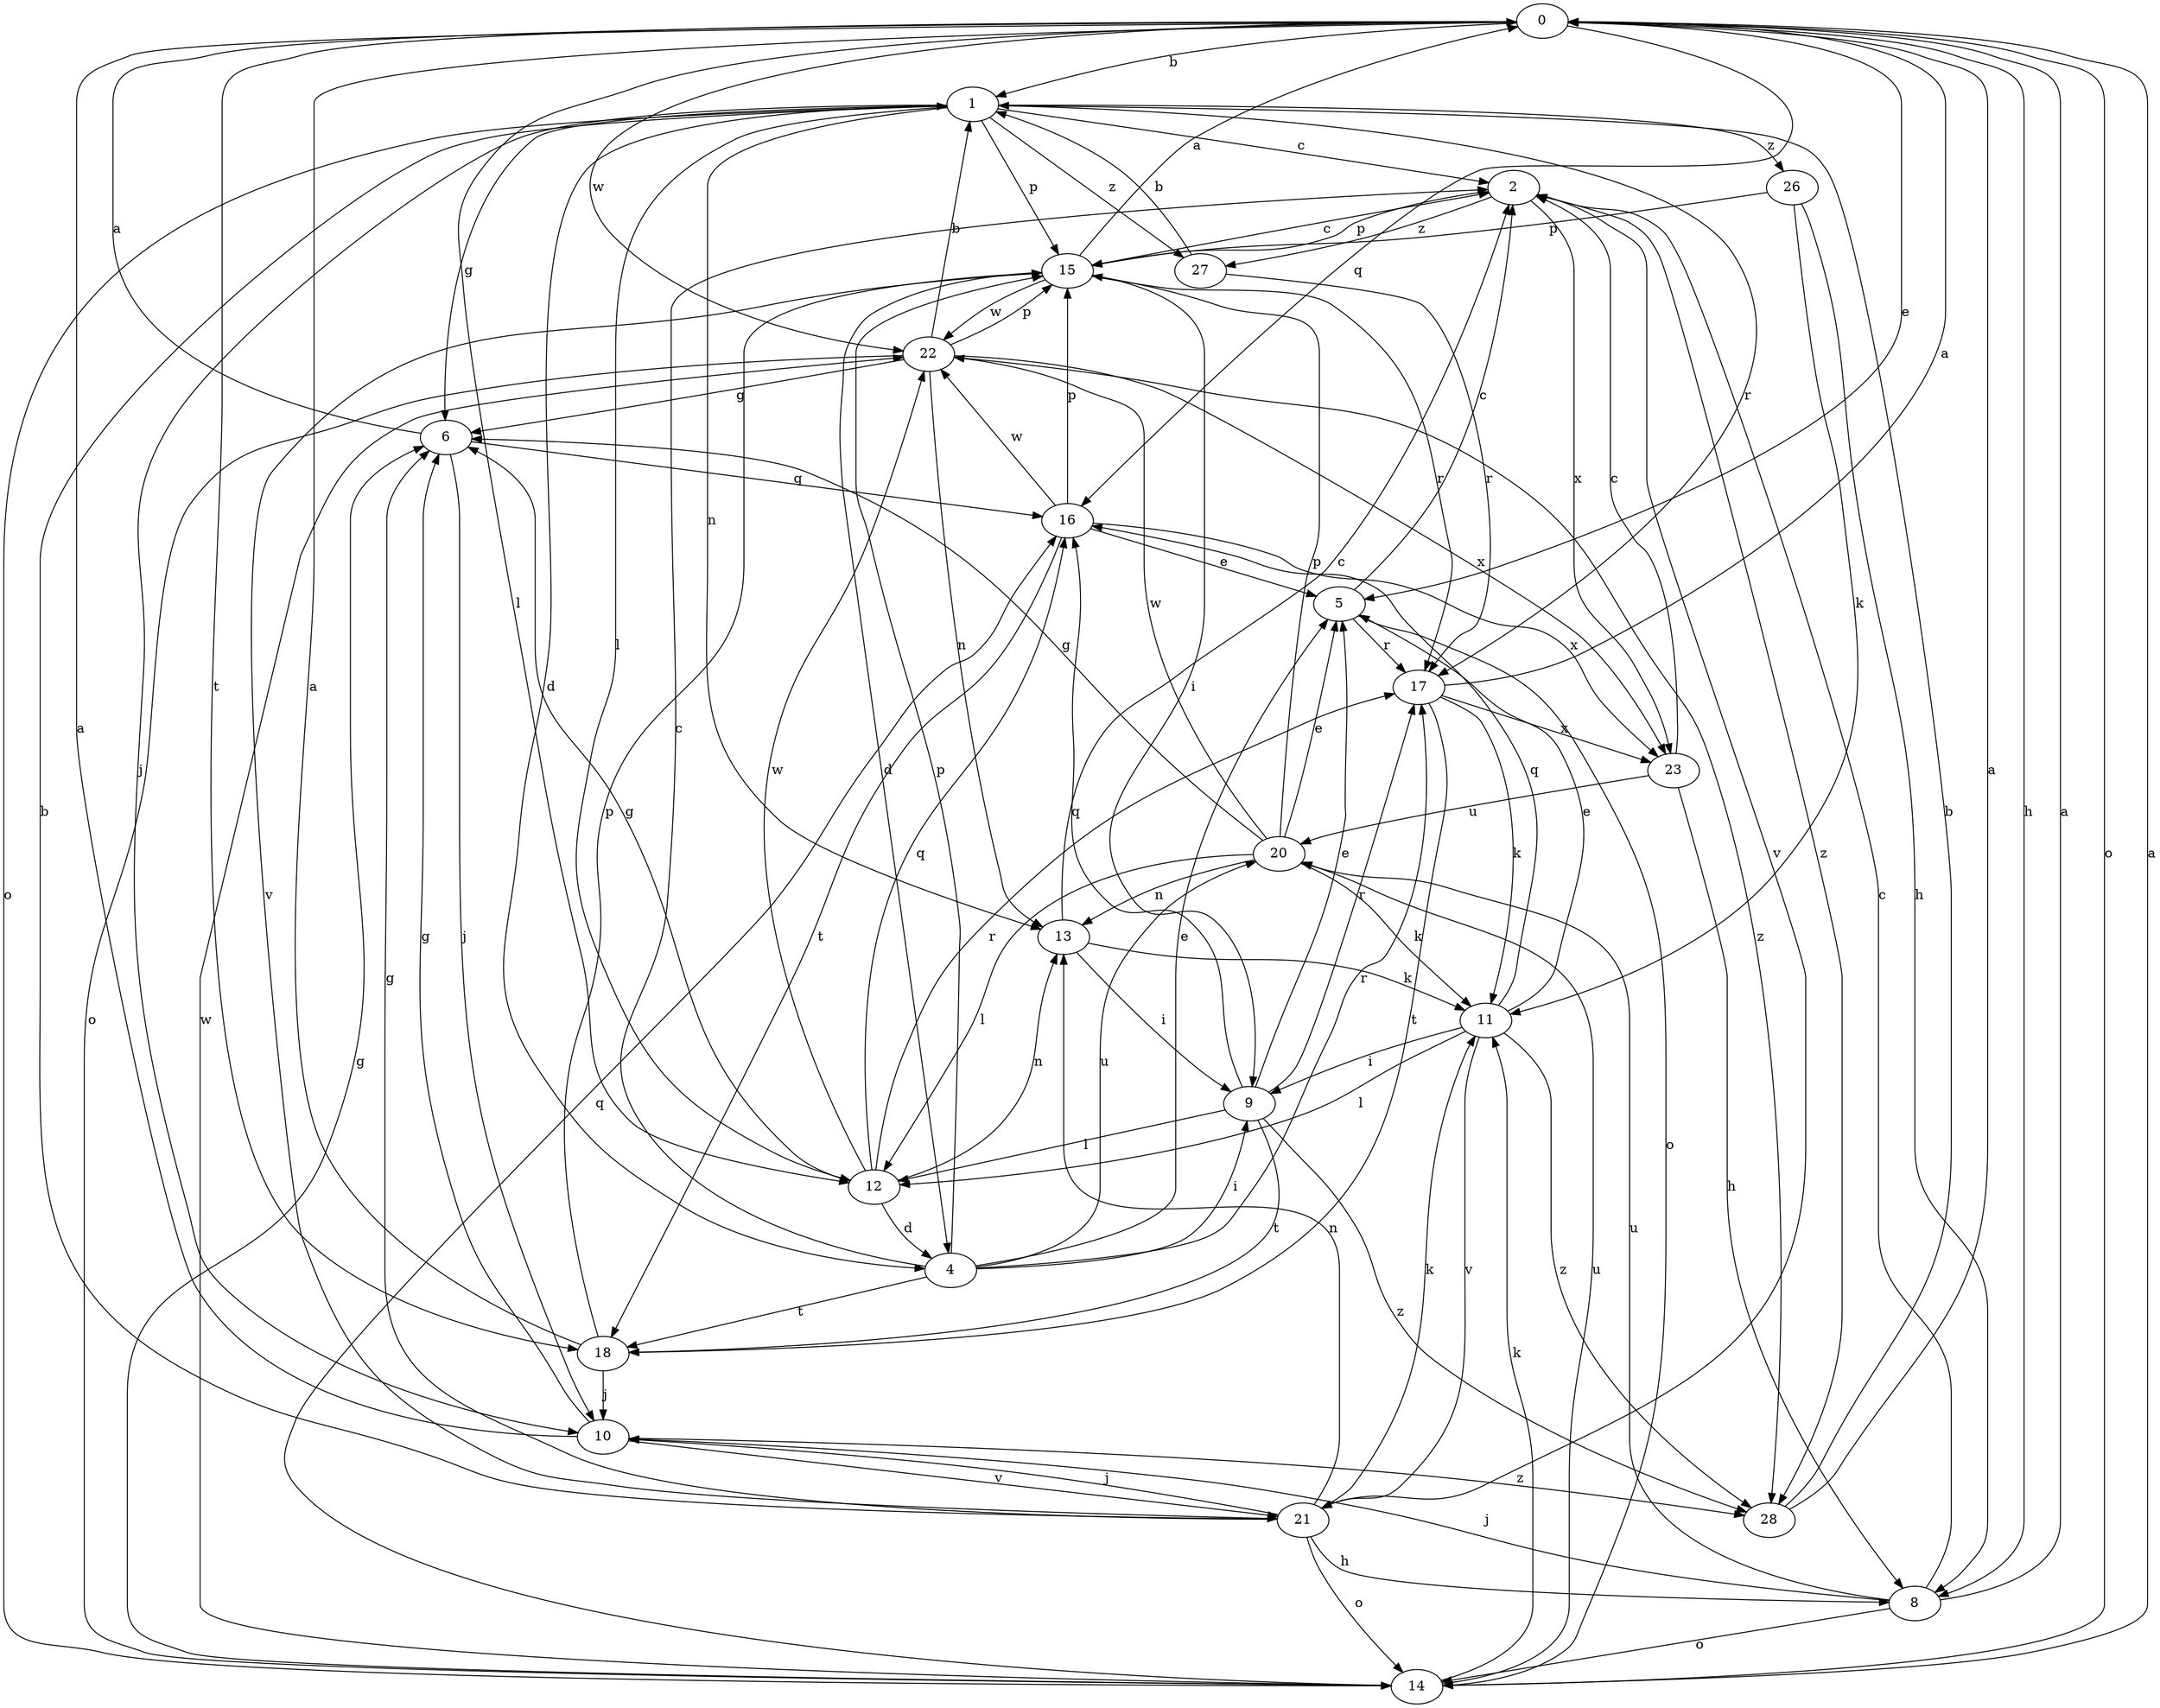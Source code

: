 strict digraph  {
0;
1;
2;
4;
5;
6;
8;
9;
10;
11;
12;
13;
14;
15;
16;
17;
18;
20;
21;
22;
23;
26;
27;
28;
0 -> 1  [label=b];
0 -> 5  [label=e];
0 -> 8  [label=h];
0 -> 12  [label=l];
0 -> 14  [label=o];
0 -> 16  [label=q];
0 -> 18  [label=t];
0 -> 22  [label=w];
1 -> 2  [label=c];
1 -> 4  [label=d];
1 -> 6  [label=g];
1 -> 10  [label=j];
1 -> 12  [label=l];
1 -> 13  [label=n];
1 -> 14  [label=o];
1 -> 15  [label=p];
1 -> 17  [label=r];
1 -> 26  [label=z];
1 -> 27  [label=z];
2 -> 15  [label=p];
2 -> 21  [label=v];
2 -> 23  [label=x];
2 -> 27  [label=z];
2 -> 28  [label=z];
4 -> 2  [label=c];
4 -> 5  [label=e];
4 -> 9  [label=i];
4 -> 15  [label=p];
4 -> 17  [label=r];
4 -> 18  [label=t];
4 -> 20  [label=u];
5 -> 2  [label=c];
5 -> 14  [label=o];
5 -> 17  [label=r];
6 -> 0  [label=a];
6 -> 10  [label=j];
6 -> 16  [label=q];
8 -> 0  [label=a];
8 -> 2  [label=c];
8 -> 10  [label=j];
8 -> 14  [label=o];
8 -> 20  [label=u];
9 -> 5  [label=e];
9 -> 12  [label=l];
9 -> 16  [label=q];
9 -> 17  [label=r];
9 -> 18  [label=t];
9 -> 28  [label=z];
10 -> 0  [label=a];
10 -> 6  [label=g];
10 -> 21  [label=v];
10 -> 28  [label=z];
11 -> 5  [label=e];
11 -> 9  [label=i];
11 -> 12  [label=l];
11 -> 16  [label=q];
11 -> 21  [label=v];
11 -> 28  [label=z];
12 -> 4  [label=d];
12 -> 6  [label=g];
12 -> 13  [label=n];
12 -> 16  [label=q];
12 -> 17  [label=r];
12 -> 22  [label=w];
13 -> 2  [label=c];
13 -> 9  [label=i];
13 -> 11  [label=k];
14 -> 0  [label=a];
14 -> 6  [label=g];
14 -> 11  [label=k];
14 -> 16  [label=q];
14 -> 20  [label=u];
14 -> 22  [label=w];
15 -> 0  [label=a];
15 -> 2  [label=c];
15 -> 4  [label=d];
15 -> 9  [label=i];
15 -> 17  [label=r];
15 -> 21  [label=v];
15 -> 22  [label=w];
16 -> 5  [label=e];
16 -> 15  [label=p];
16 -> 18  [label=t];
16 -> 22  [label=w];
16 -> 23  [label=x];
17 -> 0  [label=a];
17 -> 11  [label=k];
17 -> 18  [label=t];
17 -> 23  [label=x];
18 -> 0  [label=a];
18 -> 10  [label=j];
18 -> 15  [label=p];
20 -> 5  [label=e];
20 -> 6  [label=g];
20 -> 11  [label=k];
20 -> 12  [label=l];
20 -> 13  [label=n];
20 -> 15  [label=p];
20 -> 22  [label=w];
21 -> 1  [label=b];
21 -> 6  [label=g];
21 -> 8  [label=h];
21 -> 10  [label=j];
21 -> 11  [label=k];
21 -> 13  [label=n];
21 -> 14  [label=o];
22 -> 1  [label=b];
22 -> 6  [label=g];
22 -> 13  [label=n];
22 -> 14  [label=o];
22 -> 15  [label=p];
22 -> 23  [label=x];
22 -> 28  [label=z];
23 -> 2  [label=c];
23 -> 8  [label=h];
23 -> 20  [label=u];
26 -> 8  [label=h];
26 -> 11  [label=k];
26 -> 15  [label=p];
27 -> 1  [label=b];
27 -> 17  [label=r];
28 -> 0  [label=a];
28 -> 1  [label=b];
}
